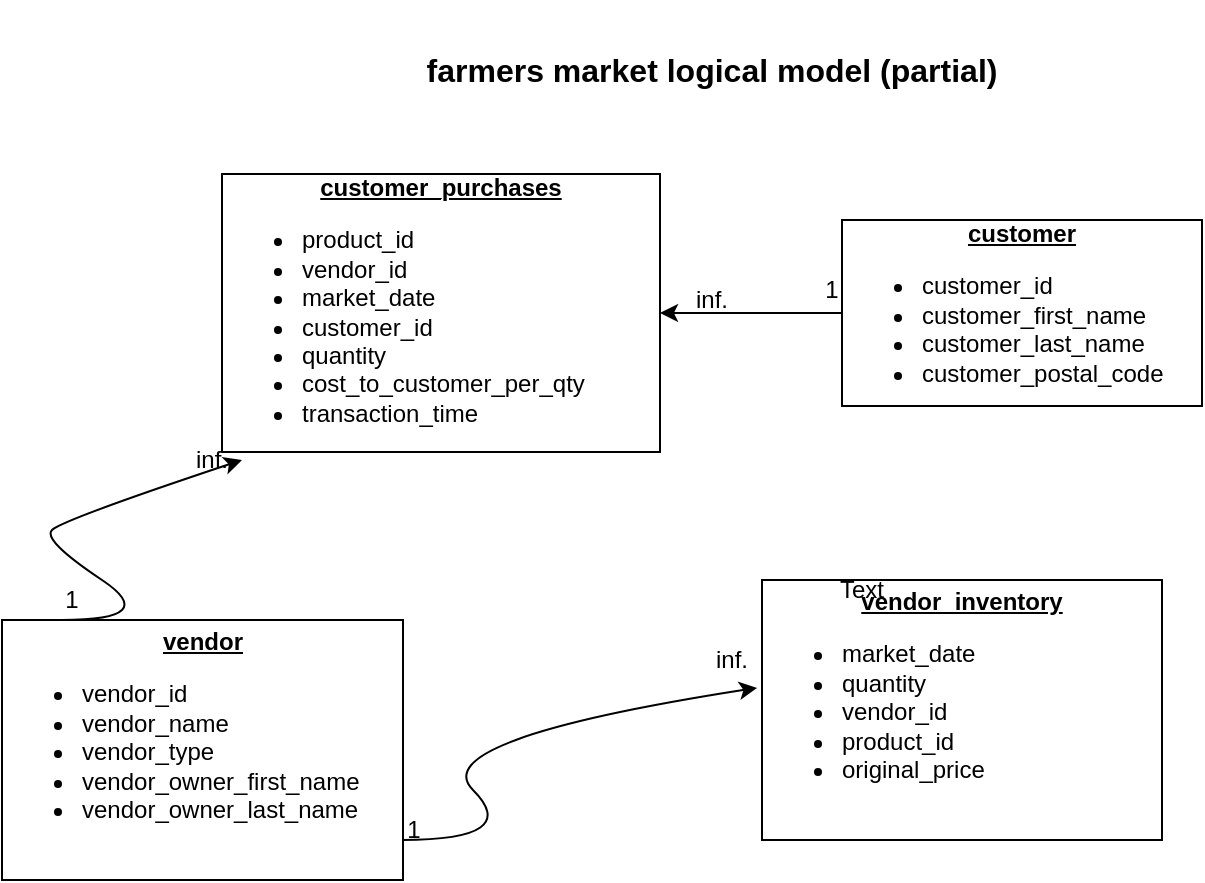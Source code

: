 <mxfile version="24.7.13">
  <diagram name="Page-1" id="OII1Tvl9IJ2-GS37sHBM">
    <mxGraphModel dx="1044" dy="566" grid="1" gridSize="10" guides="1" tooltips="1" connect="1" arrows="1" fold="1" page="1" pageScale="1" pageWidth="850" pageHeight="1100" math="0" shadow="0">
      <root>
        <mxCell id="0" />
        <mxCell id="1" parent="0" />
        <mxCell id="pgJWZQ8p6a49kTPKWPUg-56" value="" style="edgeStyle=entityRelationEdgeStyle;rounded=0;orthogonalLoop=1;jettySize=auto;html=1;" edge="1" parent="1" source="pgJWZQ8p6a49kTPKWPUg-40" target="pgJWZQ8p6a49kTPKWPUg-45">
          <mxGeometry relative="1" as="geometry" />
        </mxCell>
        <mxCell id="pgJWZQ8p6a49kTPKWPUg-40" value="&lt;div style=&quot;text-align: center;&quot;&gt;&lt;span style=&quot;background-color: initial;&quot;&gt;&lt;u&gt;&lt;b&gt;customer&lt;/b&gt;&lt;/u&gt;&lt;/span&gt;&lt;/div&gt;&lt;div style=&quot;&quot;&gt;&lt;ul&gt;&lt;li&gt;&lt;span style=&quot;background-color: initial;&quot;&gt;customer_id&lt;/span&gt;&lt;/li&gt;&lt;li&gt;&lt;span style=&quot;background-color: initial;&quot;&gt;customer_first_name&lt;/span&gt;&lt;/li&gt;&lt;li&gt;&lt;span style=&quot;background-color: initial;&quot;&gt;customer_last_name&lt;/span&gt;&lt;/li&gt;&lt;li&gt;&lt;span style=&quot;background-color: initial;&quot;&gt;customer_postal_code&lt;/span&gt;&lt;/li&gt;&lt;/ul&gt;&lt;/div&gt;&lt;div style=&quot;text-align: center;&quot;&gt;&lt;span style=&quot;background-color: initial;&quot;&gt;&lt;br&gt;&lt;/span&gt;&lt;/div&gt;&lt;div style=&quot;text-align: center;&quot;&gt;&lt;span style=&quot;background-color: initial;&quot;&gt;&lt;br&gt;&lt;/span&gt;&lt;/div&gt;&lt;div&gt;&lt;br&gt;&lt;/div&gt;" style="verticalAlign=top;align=left;overflow=fill;html=1;whiteSpace=wrap;" vertex="1" parent="1">
          <mxGeometry x="600" y="150" width="180" height="93" as="geometry" />
        </mxCell>
        <mxCell id="pgJWZQ8p6a49kTPKWPUg-45" value="&lt;b&gt;&lt;u&gt;customer_purchases&lt;/u&gt;&lt;/b&gt;&lt;div&gt;&lt;ul&gt;&lt;li style=&quot;text-align: left;&quot;&gt;product_id&lt;/li&gt;&lt;li style=&quot;text-align: left;&quot;&gt;vendor_id&lt;/li&gt;&lt;li style=&quot;text-align: left;&quot;&gt;market_date&lt;/li&gt;&lt;li style=&quot;text-align: left;&quot;&gt;customer_id&lt;/li&gt;&lt;li style=&quot;text-align: left;&quot;&gt;quantity&lt;/li&gt;&lt;li style=&quot;text-align: left;&quot;&gt;cost_to_customer_per_qty&lt;/li&gt;&lt;li style=&quot;text-align: left;&quot;&gt;transaction_time&lt;/li&gt;&lt;/ul&gt;&lt;/div&gt;" style="verticalAlign=top;align=center;overflow=fill;html=1;whiteSpace=wrap;" vertex="1" parent="1">
          <mxGeometry x="290" y="127" width="219" height="139" as="geometry" />
        </mxCell>
        <mxCell id="pgJWZQ8p6a49kTPKWPUg-46" value="&lt;p style=&quot;margin:0px;margin-top:4px;text-align:center;text-decoration:underline;&quot;&gt;&lt;b&gt;vendor&lt;/b&gt;&lt;/p&gt;&lt;p style=&quot;margin: 4px 0px 0px; text-align: center;&quot;&gt;&lt;/p&gt;&lt;ul style=&quot;&quot;&gt;&lt;li style=&quot;&quot;&gt;vendor_id&lt;/li&gt;&lt;li style=&quot;&quot;&gt;vendor_name&lt;/li&gt;&lt;li style=&quot;&quot;&gt;vendor_type&lt;/li&gt;&lt;li style=&quot;&quot;&gt;vendor_owner_first_name&lt;/li&gt;&lt;li&gt;vendor_owner_last_name&lt;/li&gt;&lt;/ul&gt;&lt;p&gt;&lt;/p&gt;" style="verticalAlign=top;align=left;overflow=fill;html=1;whiteSpace=wrap;" vertex="1" parent="1">
          <mxGeometry x="180" y="350" width="200.5" height="130" as="geometry" />
        </mxCell>
        <mxCell id="pgJWZQ8p6a49kTPKWPUg-47" value="&lt;p style=&quot;margin:0px;margin-top:4px;text-align:center;text-decoration:underline;&quot;&gt;&lt;b&gt;vendor_inventory&lt;/b&gt;&lt;/p&gt;&lt;p style=&quot;margin:0px;margin-top:4px;text-align:center;text-decoration:underline;&quot;&gt;&lt;/p&gt;&lt;ul&gt;&lt;li&gt;market_date&lt;/li&gt;&lt;li&gt;quantity&lt;/li&gt;&lt;li&gt;vendor_id&lt;/li&gt;&lt;li&gt;product_id&lt;/li&gt;&lt;li&gt;original_price&lt;/li&gt;&lt;/ul&gt;&lt;p&gt;&lt;/p&gt;" style="verticalAlign=top;align=left;overflow=fill;html=1;whiteSpace=wrap;" vertex="1" parent="1">
          <mxGeometry x="560" y="330" width="200" height="130" as="geometry" />
        </mxCell>
        <mxCell id="pgJWZQ8p6a49kTPKWPUg-57" value="1" style="text;html=1;align=center;verticalAlign=middle;whiteSpace=wrap;rounded=0;" vertex="1" parent="1">
          <mxGeometry x="590" y="170" width="10" height="30" as="geometry" />
        </mxCell>
        <mxCell id="pgJWZQ8p6a49kTPKWPUg-58" value="1" style="text;html=1;align=center;verticalAlign=middle;whiteSpace=wrap;rounded=0;" vertex="1" parent="1">
          <mxGeometry x="380.5" y="440" width="10" height="30" as="geometry" />
        </mxCell>
        <mxCell id="pgJWZQ8p6a49kTPKWPUg-59" value="1" style="text;html=1;align=center;verticalAlign=middle;whiteSpace=wrap;rounded=0;" vertex="1" parent="1">
          <mxGeometry x="210" y="330" width="10" height="20" as="geometry" />
        </mxCell>
        <mxCell id="pgJWZQ8p6a49kTPKWPUg-69" value="" style="curved=1;endArrow=classic;html=1;rounded=0;entryX=-0.012;entryY=0.415;entryDx=0;entryDy=0;entryPerimeter=0;exitX=0.998;exitY=0.846;exitDx=0;exitDy=0;exitPerimeter=0;" edge="1" parent="1" source="pgJWZQ8p6a49kTPKWPUg-46" target="pgJWZQ8p6a49kTPKWPUg-47">
          <mxGeometry width="50" height="50" relative="1" as="geometry">
            <mxPoint x="390.5" y="460" as="sourcePoint" />
            <mxPoint x="440.5" y="410" as="targetPoint" />
            <Array as="points">
              <mxPoint x="440.5" y="460" />
              <mxPoint x="390.5" y="410" />
            </Array>
          </mxGeometry>
        </mxCell>
        <mxCell id="pgJWZQ8p6a49kTPKWPUg-70" value="" style="curved=1;endArrow=classic;html=1;rounded=0;" edge="1" parent="1">
          <mxGeometry width="50" height="50" relative="1" as="geometry">
            <mxPoint x="210" y="350" as="sourcePoint" />
            <mxPoint x="300" y="270" as="targetPoint" />
            <Array as="points">
              <mxPoint x="260" y="350" />
              <mxPoint x="200" y="310" />
              <mxPoint x="210" y="300" />
            </Array>
          </mxGeometry>
        </mxCell>
        <mxCell id="pgJWZQ8p6a49kTPKWPUg-71" value="Text" style="text;html=1;align=center;verticalAlign=middle;whiteSpace=wrap;rounded=0;" vertex="1" parent="1">
          <mxGeometry x="580" y="320" width="60" height="30" as="geometry" />
        </mxCell>
        <mxCell id="pgJWZQ8p6a49kTPKWPUg-72" value="&lt;font style=&quot;font-size: 16px;&quot;&gt;&lt;b&gt;farmers market logical model (partial)&lt;/b&gt;&lt;/font&gt;" style="text;html=1;align=center;verticalAlign=middle;whiteSpace=wrap;rounded=0;" vertex="1" parent="1">
          <mxGeometry x="370" y="40" width="330" height="70" as="geometry" />
        </mxCell>
        <mxCell id="pgJWZQ8p6a49kTPKWPUg-73" value="inf." style="text;html=1;align=center;verticalAlign=middle;whiteSpace=wrap;rounded=0;" vertex="1" parent="1">
          <mxGeometry x="530" y="360" width="30" height="20" as="geometry" />
        </mxCell>
        <mxCell id="pgJWZQ8p6a49kTPKWPUg-74" value="inf." style="text;html=1;align=center;verticalAlign=middle;whiteSpace=wrap;rounded=0;" vertex="1" parent="1">
          <mxGeometry x="520" y="180" width="30" height="20" as="geometry" />
        </mxCell>
        <mxCell id="pgJWZQ8p6a49kTPKWPUg-75" value="inf." style="text;html=1;align=center;verticalAlign=middle;whiteSpace=wrap;rounded=0;" vertex="1" parent="1">
          <mxGeometry x="270" y="260" width="30" height="20" as="geometry" />
        </mxCell>
      </root>
    </mxGraphModel>
  </diagram>
</mxfile>
